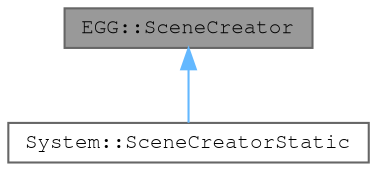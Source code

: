 digraph "EGG::SceneCreator"
{
 // LATEX_PDF_SIZE
  bgcolor="transparent";
  edge [fontname=FreeMono,fontsize=10,labelfontname=FreeMono,labelfontsize=10];
  node [fontname=FreeMono,fontsize=10,shape=box,height=0.2,width=0.4];
  Node1 [label="EGG::SceneCreator",height=0.2,width=0.4,color="gray40", fillcolor="grey60", style="filled", fontcolor="black",tooltip=" "];
  Node1 -> Node2 [dir="back",color="steelblue1",style="solid"];
  Node2 [label="System::SceneCreatorStatic",height=0.2,width=0.4,color="gray40", fillcolor="white", style="filled",URL="$class_system_1_1_scene_creator_static.html",tooltip="Static scene creator starts the boostrap scene."];
}
